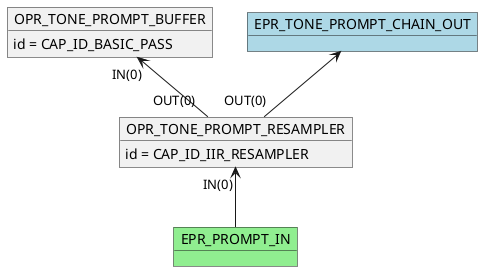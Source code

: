 @startuml

    object OPR_TONE_PROMPT_RESAMPLER
    OPR_TONE_PROMPT_RESAMPLER : id = CAP_ID_IIR_RESAMPLER
    object OPR_TONE_PROMPT_BUFFER
    OPR_TONE_PROMPT_BUFFER : id = CAP_ID_BASIC_PASS
    OPR_TONE_PROMPT_BUFFER "IN(0)"<-- "OUT(0)" OPR_TONE_PROMPT_RESAMPLER
    object EPR_PROMPT_IN #lightgreen
    OPR_TONE_PROMPT_RESAMPLER "IN(0)" <-- EPR_PROMPT_IN
    object EPR_TONE_PROMPT_CHAIN_OUT #lightblue
    EPR_TONE_PROMPT_CHAIN_OUT <-- "OUT(0)" OPR_TONE_PROMPT_RESAMPLER
@enduml
